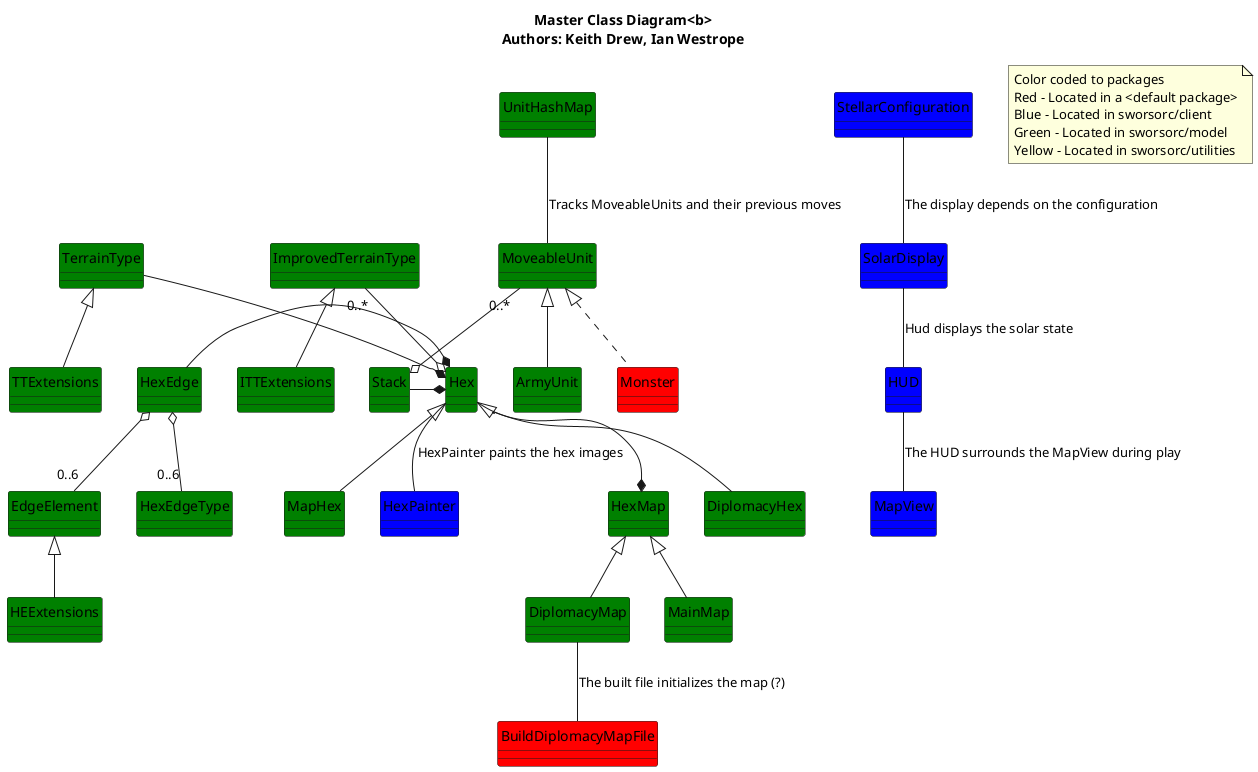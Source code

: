 @startuml
hide circle
title <b>Master Class Diagram<b>\nAuthors: Keith Drew, Ian Westrope

Stack -right* Hex

MoveableUnit "0..*" --o Stack

ArmyUnit -up-|> MoveableUnit

UnitHashMap -- MoveableUnit : Tracks MoveableUnits and their previous moves

DiplomacyHex -up-|> Hex
MapHex -up-|> Hex

Monster .up.|> MoveableUnit 

HexMap *-up- Hex 

MainMap -up-|> HexMap

DiplomacyMap -up-|> HexMap
DiplomacyMap -- BuildDiplomacyMapFile : The built file initializes the map (?)

HexPainter -up- Hex : HexPainter paints the hex images

HexEdge -* Hex

EdgeElement "0..6" -up-o HexEdge
HexEdgeType "0..6" -up-o HexEdge

TerrainType -down-* Hex

ImprovedTerrainType "0..*" -down-o Hex

StellarConfiguration -down- SolarDisplay : The display depends on the configuration

SolarDisplay -down- HUD : Hud displays the solar state

HUD -down- MapView : The HUD surrounds the MapView during play

HEExtensions -up-|> EdgeElement
TTExtensions -up-|> TerrainType
ITTExtensions -up-|> ImprovedTerrainType

'package DisjointClasses <<Rect>> {
'class ArmyCombatResultsTable #blue 
'class RandomEventTable #blue
'class ScenarioConfigurationReader #blue 
'class Unit #red
'}

note as N1
Color coded to packages
Red - Located in a <default package>
Blue - Located in sworsorc/client
Green - Located in sworsorc/model
Yellow - Located in sworsorc/utilities
end note

class MoveableUnit #green {
}

class ArmyUnit #green {
}

class Stack #green {
}

class UnitHashMap #green {
}

class Hex #green {
}

class DiplomacyHex #green {
}

class MapHex #green {
}

class HexMap #green {
}

class MainMap #green {
}

class DiplomacyMap #green {
}

class EdgeElement #green {
}

class HexEdgeType #green {
}

class HexEdge #green {
}

class TerrainType #green {
}

class ImprovedTerrainType #green {
}

class HEExtensions #green {
}

class TTExtensions #green {
}

class ITTExtensions #green {
}

class Monster #red {
}

class BuildDiplomacyMapFile #red {
}

class HexPainter #red {
}

class SolarDisplay #blue {
}

class HUD #blue {
}

class StellarConfiguration #blue {
}

class MapView #blue {
}

class HexPainter #blue {
}



@enduml